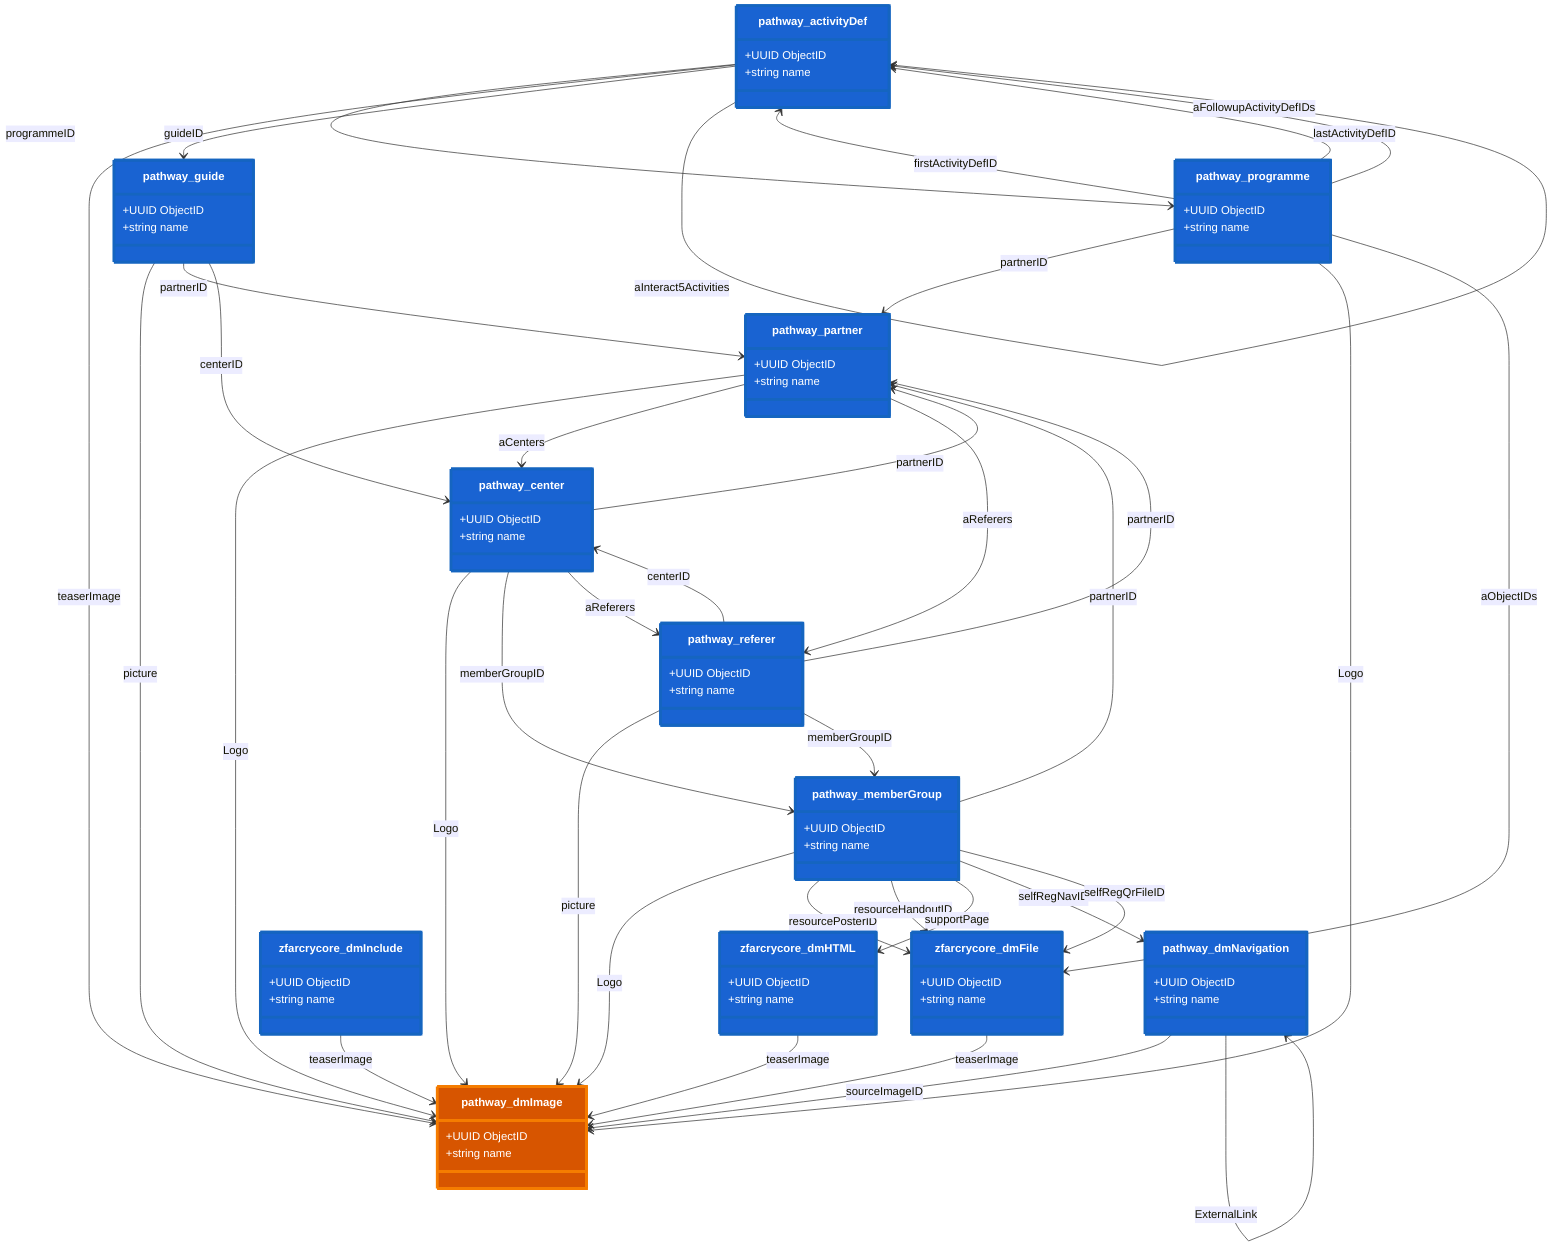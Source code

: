 classDiagram
    %% Parameters:
%%   Focus: dmImage
%%   Domains: partner
%%   Chart Type: Class
    class pathway_dmImage {
        +UUID ObjectID
        +string name
    }

    class pathway_dmNavigation {
        +UUID ObjectID
        +string name
    }

    class pathway_activityDef {
        +UUID ObjectID
        +string name
    }

    class pathway_center {
        +UUID ObjectID
        +string name
    }

    class pathway_guide {
        +UUID ObjectID
        +string name
    }

    class pathway_memberGroup {
        +UUID ObjectID
        +string name
    }

    class pathway_partner {
        +UUID ObjectID
        +string name
    }

    class pathway_programme {
        +UUID ObjectID
        +string name
    }

    class pathway_referer {
        +UUID ObjectID
        +string name
    }

    class zfarcrycore_dmFile {
        +UUID ObjectID
        +string name
    }

    class zfarcrycore_dmHTML {
        +UUID ObjectID
        +string name
    }

    class zfarcrycore_dmInclude {
        +UUID ObjectID
        +string name
    }

    pathway_dmNavigation --> pathway_dmImage : sourceImageID
    pathway_activityDef --> pathway_programme : programmeID
    pathway_activityDef --> pathway_dmImage : teaserImage
    pathway_activityDef --> pathway_guide : guideID
    pathway_activityDef --> pathway_activityDef : onEndID
    pathway_center --> pathway_dmImage : Logo
    pathway_center --> pathway_partner : partnerID
    pathway_center --> pathway_memberGroup : memberGroupID
    pathway_guide --> pathway_dmImage : picture
    pathway_guide --> pathway_partner : partnerID
    pathway_guide --> pathway_center : centerID
    pathway_memberGroup --> pathway_partner : partnerID
    pathway_memberGroup --> pathway_dmImage : Logo
    pathway_memberGroup --> zfarcrycore_dmFile : resourcePosterID
    pathway_memberGroup --> zfarcrycore_dmFile : resourceHandoutID
    pathway_memberGroup --> zfarcrycore_dmHTML : supportPage
    pathway_memberGroup --> pathway_dmNavigation : selfRegNavID
    pathway_memberGroup --> zfarcrycore_dmFile : selfRegQrFileID
    pathway_partner --> pathway_dmImage : Logo
    pathway_programme --> pathway_partner : partnerID
    pathway_programme --> pathway_dmImage : Logo
    pathway_programme --> pathway_activityDef : firstActivityDefID
    pathway_programme --> pathway_activityDef : lastActivityDefID
    pathway_referer --> pathway_dmImage : picture
    pathway_referer --> pathway_partner : partnerID
    pathway_referer --> pathway_memberGroup : memberGroupID
    pathway_referer --> pathway_center : centerID
    zfarcrycore_dmFile --> pathway_dmImage : teaserImage
    zfarcrycore_dmHTML --> pathway_dmImage : teaserImage
    zfarcrycore_dmInclude --> pathway_dmImage : teaserImage
    pathway_dmNavigation --> pathway_dmNavigation : internalRedirectID
    pathway_dmNavigation --> pathway_dmNavigation : ExternalLink
    pathway_activityDef --> pathway_activityDef : aCuePointActivities
    pathway_activityDef --> pathway_activityDef : aInteract1Activities
    pathway_activityDef --> pathway_activityDef : aInteract2Activities
    pathway_activityDef --> pathway_activityDef : aInteract3Activities
    pathway_activityDef --> pathway_activityDef : aInteract4Activities
    pathway_activityDef --> pathway_activityDef : aInteract5Activities
    pathway_center --> pathway_referer : aReferers
    pathway_partner --> pathway_center : aCenters
    pathway_partner --> pathway_referer : aReferers
    pathway_programme --> pathway_activityDef : aFollowupActivityDefIDs
    pathway_programme --> zfarcrycore_dmFile : aObjectIDs

    %% Entity Styling
    style pathway_dmImage fill:#d75500,stroke:#f57c00,stroke-width:4px,color:#fff
    style pathway_dmNavigation fill:#1963d2,stroke:#1565c0,stroke-width:4px,color:#fff
    style pathway_activityDef fill:#1963d2,stroke:#1565c0,stroke-width:4px,color:#fff
    style pathway_center fill:#1963d2,stroke:#1565c0,stroke-width:4px,color:#fff
    style pathway_guide fill:#1963d2,stroke:#1565c0,stroke-width:4px,color:#fff
    style pathway_memberGroup fill:#1963d2,stroke:#1565c0,stroke-width:4px,color:#fff
    style pathway_partner fill:#1963d2,stroke:#1565c0,stroke-width:4px,color:#fff
    style pathway_programme fill:#1963d2,stroke:#1565c0,stroke-width:4px,color:#fff
    style pathway_referer fill:#1963d2,stroke:#1565c0,stroke-width:4px,color:#fff
    style zfarcrycore_dmFile fill:#1963d2,stroke:#1565c0,stroke-width:4px,color:#fff
    style zfarcrycore_dmHTML fill:#1963d2,stroke:#1565c0,stroke-width:4px,color:#fff
    style zfarcrycore_dmInclude fill:#1963d2,stroke:#1565c0,stroke-width:4px,color:#fff